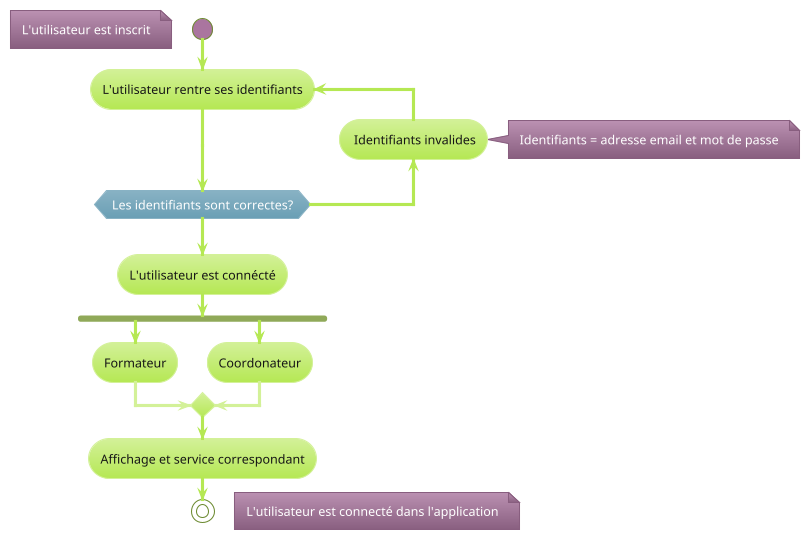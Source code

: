 @startuml
!theme hacker

start
floating note left: L'utilisateur est inscrit

repeat :L'utilisateur rentre ses identifiants;

backward: Identifiants invalides;
note right: Identifiants = adresse email et mot de passe
repeat while (Les identifiants sont correctes?) is (Non) not (Oui)

:L'utilisateur est connécté;

fork
  :Formateur;
fork again
  :Coordonateur;
end merge

:Affichage et service correspondant;

stop
floating note right: L'utilisateur est connecté dans l'application
@enduml
